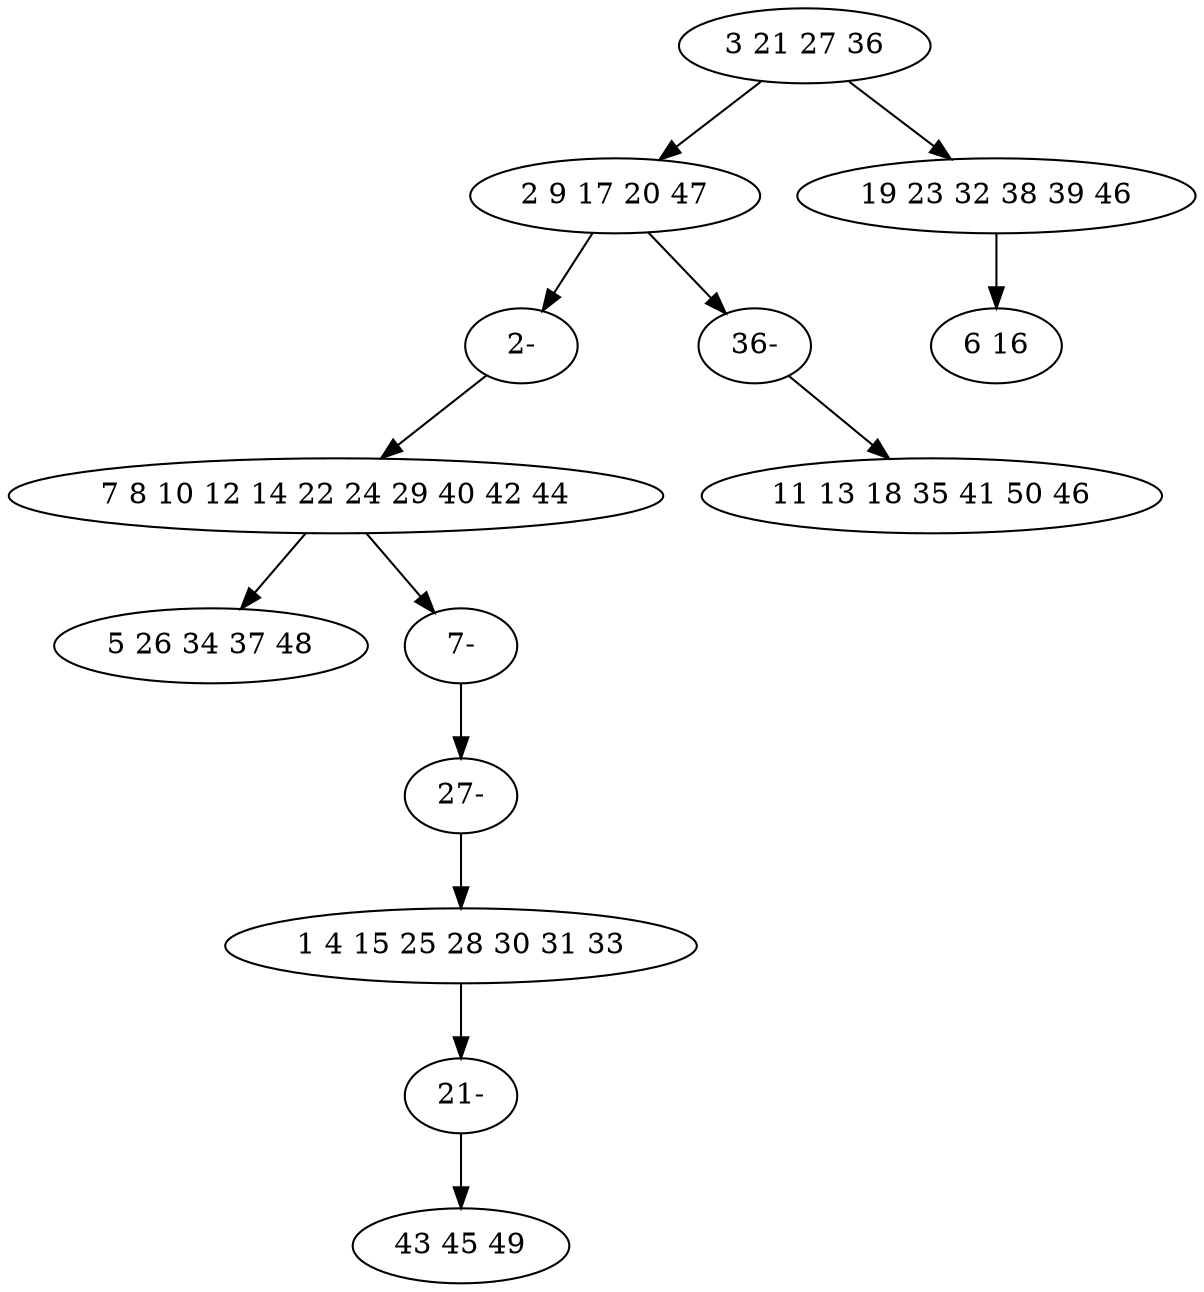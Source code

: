 digraph true_tree {
	"0" -> "1"
	"1" -> "13"
	"2" -> "3"
	"0" -> "4"
	"2" -> "9"
	"4" -> "6"
	"5" -> "10"
	"1" -> "12"
	"9" -> "11"
	"10" -> "7"
	"11" -> "5"
	"12" -> "8"
	"13" -> "2"
	"0" [label="3 21 27 36"];
	"1" [label="2 9 17 20 47"];
	"2" [label="7 8 10 12 14 22 24 29 40 42 44"];
	"3" [label="5 26 34 37 48"];
	"4" [label="19 23 32 38 39 46"];
	"5" [label="1 4 15 25 28 30 31 33"];
	"6" [label="6 16"];
	"7" [label="43 45 49"];
	"8" [label="11 13 18 35 41 50 46"];
	"9" [label="7-"];
	"10" [label="21-"];
	"11" [label="27-"];
	"12" [label="36-"];
	"13" [label="2-"];
}
